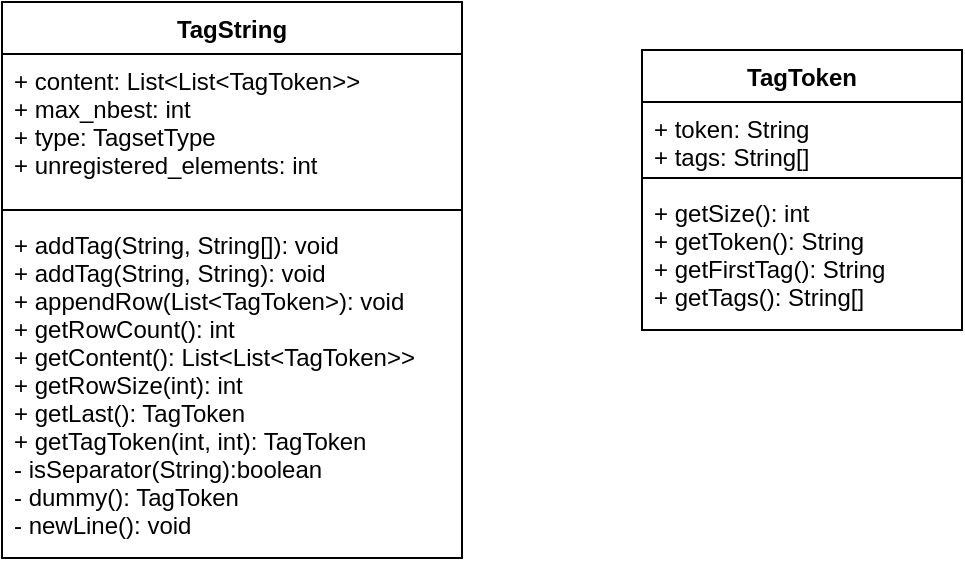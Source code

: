 <mxfile version="10.6.3" type="device"><diagram id="nVKrTW6VrtPn2iHKLMLk" name="Page-1"><mxGraphModel dx="1394" dy="793" grid="1" gridSize="10" guides="1" tooltips="1" connect="1" arrows="1" fold="1" page="1" pageScale="1" pageWidth="850" pageHeight="1100" math="0" shadow="0"><root><mxCell id="0"/><mxCell id="1" parent="0"/><mxCell id="DQ4qg0Jc4L8SjTJWMfvO-1" value="TagString" style="swimlane;fontStyle=1;align=center;verticalAlign=top;childLayout=stackLayout;horizontal=1;startSize=26;horizontalStack=0;resizeParent=1;resizeParentMax=0;resizeLast=0;collapsible=1;marginBottom=0;" vertex="1" parent="1"><mxGeometry x="220" y="206" width="230" height="278" as="geometry"/></mxCell><mxCell id="DQ4qg0Jc4L8SjTJWMfvO-2" value="+ content: List&lt;List&lt;TagToken&gt;&gt;&#xA;+ max_nbest: int&#xA;+ type: TagsetType&#xA;+ unregistered_elements: int&#xA;&#xA;" style="text;strokeColor=none;fillColor=none;align=left;verticalAlign=top;spacingLeft=4;spacingRight=4;overflow=hidden;rotatable=0;points=[[0,0.5],[1,0.5]];portConstraint=eastwest;" vertex="1" parent="DQ4qg0Jc4L8SjTJWMfvO-1"><mxGeometry y="26" width="230" height="74" as="geometry"/></mxCell><mxCell id="DQ4qg0Jc4L8SjTJWMfvO-3" value="" style="line;strokeWidth=1;fillColor=none;align=left;verticalAlign=middle;spacingTop=-1;spacingLeft=3;spacingRight=3;rotatable=0;labelPosition=right;points=[];portConstraint=eastwest;" vertex="1" parent="DQ4qg0Jc4L8SjTJWMfvO-1"><mxGeometry y="100" width="230" height="8" as="geometry"/></mxCell><mxCell id="DQ4qg0Jc4L8SjTJWMfvO-4" value="+ addTag(String, String[]): void&#xA;+ addTag(String, String): void&#xA;+ appendRow(List&lt;TagToken&gt;): void&#xA;+ getRowCount(): int&#xA;+ getContent(): List&lt;List&lt;TagToken&gt;&gt;&#xA;+ getRowSize(int): int&#xA;+ getLast(): TagToken&#xA;+ getTagToken(int, int): TagToken&#xA;- isSeparator(String):boolean&#xA;- dummy(): TagToken&#xA;- newLine(): void&#xA;" style="text;strokeColor=none;fillColor=none;align=left;verticalAlign=top;spacingLeft=4;spacingRight=4;overflow=hidden;rotatable=0;points=[[0,0.5],[1,0.5]];portConstraint=eastwest;" vertex="1" parent="DQ4qg0Jc4L8SjTJWMfvO-1"><mxGeometry y="108" width="230" height="170" as="geometry"/></mxCell><mxCell id="DQ4qg0Jc4L8SjTJWMfvO-5" value="TagToken" style="swimlane;fontStyle=1;align=center;verticalAlign=top;childLayout=stackLayout;horizontal=1;startSize=26;horizontalStack=0;resizeParent=1;resizeParentMax=0;resizeLast=0;collapsible=1;marginBottom=0;" vertex="1" parent="1"><mxGeometry x="540" y="230" width="160" height="140" as="geometry"/></mxCell><mxCell id="DQ4qg0Jc4L8SjTJWMfvO-6" value="+ token: String&#xA;+ tags: String[]&#xA;" style="text;strokeColor=none;fillColor=none;align=left;verticalAlign=top;spacingLeft=4;spacingRight=4;overflow=hidden;rotatable=0;points=[[0,0.5],[1,0.5]];portConstraint=eastwest;" vertex="1" parent="DQ4qg0Jc4L8SjTJWMfvO-5"><mxGeometry y="26" width="160" height="34" as="geometry"/></mxCell><mxCell id="DQ4qg0Jc4L8SjTJWMfvO-7" value="" style="line;strokeWidth=1;fillColor=none;align=left;verticalAlign=middle;spacingTop=-1;spacingLeft=3;spacingRight=3;rotatable=0;labelPosition=right;points=[];portConstraint=eastwest;" vertex="1" parent="DQ4qg0Jc4L8SjTJWMfvO-5"><mxGeometry y="60" width="160" height="8" as="geometry"/></mxCell><mxCell id="DQ4qg0Jc4L8SjTJWMfvO-8" value="+ getSize(): int&#xA;+ getToken(): String&#xA;+ getFirstTag(): String&#xA;+ getTags(): String[]&#xA;" style="text;strokeColor=none;fillColor=none;align=left;verticalAlign=top;spacingLeft=4;spacingRight=4;overflow=hidden;rotatable=0;points=[[0,0.5],[1,0.5]];portConstraint=eastwest;" vertex="1" parent="DQ4qg0Jc4L8SjTJWMfvO-5"><mxGeometry y="68" width="160" height="72" as="geometry"/></mxCell></root></mxGraphModel></diagram></mxfile>
